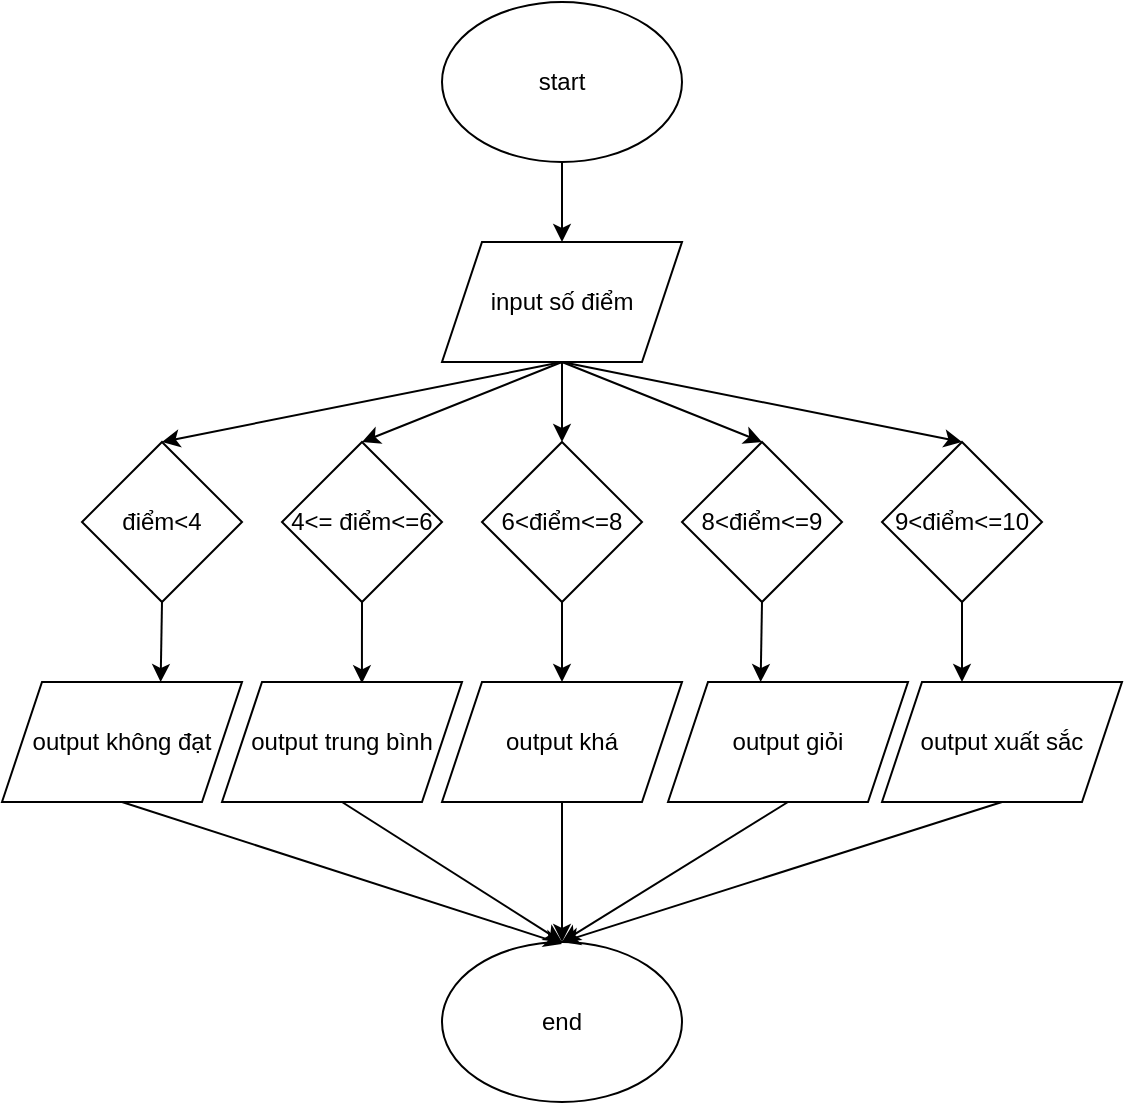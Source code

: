 <mxfile version="24.8.6">
  <diagram id="tSYgn37cOfRXaH5Iv-jS" name="Trang-1">
    <mxGraphModel dx="750" dy="421" grid="1" gridSize="10" guides="1" tooltips="1" connect="1" arrows="1" fold="1" page="1" pageScale="1" pageWidth="827" pageHeight="1169" math="0" shadow="0">
      <root>
        <mxCell id="0" />
        <mxCell id="1" parent="0" />
        <mxCell id="XAXJAAVLVas44h4yM_uC-1" value="start" style="ellipse;whiteSpace=wrap;html=1;" parent="1" vertex="1">
          <mxGeometry x="400" y="180" width="120" height="80" as="geometry" />
        </mxCell>
        <mxCell id="bq9hHleHLC97rkbxXC2d-1" value="" style="endArrow=classic;html=1;rounded=0;exitX=0.5;exitY=1;exitDx=0;exitDy=0;entryX=0.5;entryY=0;entryDx=0;entryDy=0;" parent="1" source="XAXJAAVLVas44h4yM_uC-1" target="bq9hHleHLC97rkbxXC2d-2" edge="1">
          <mxGeometry width="50" height="50" relative="1" as="geometry">
            <mxPoint x="360" y="250" as="sourcePoint" />
            <mxPoint x="390" y="300" as="targetPoint" />
            <Array as="points" />
          </mxGeometry>
        </mxCell>
        <mxCell id="bq9hHleHLC97rkbxXC2d-2" value="input số điểm" style="shape=parallelogram;perimeter=parallelogramPerimeter;whiteSpace=wrap;html=1;fixedSize=1;" parent="1" vertex="1">
          <mxGeometry x="400" y="300" width="120" height="60" as="geometry" />
        </mxCell>
        <mxCell id="bq9hHleHLC97rkbxXC2d-3" value="" style="endArrow=classic;html=1;rounded=0;entryX=0.5;entryY=0;entryDx=0;entryDy=0;" parent="1" target="b053vHFL3WGfIDnnokTw-1" edge="1">
          <mxGeometry width="50" height="50" relative="1" as="geometry">
            <mxPoint x="460" y="360" as="sourcePoint" />
            <mxPoint x="390" y="410" as="targetPoint" />
          </mxGeometry>
        </mxCell>
        <mxCell id="bq9hHleHLC97rkbxXC2d-4" value="4&amp;lt;= điểm&amp;lt;=6" style="rhombus;whiteSpace=wrap;html=1;" parent="1" vertex="1">
          <mxGeometry x="320" y="400" width="80" height="80" as="geometry" />
        </mxCell>
        <mxCell id="bq9hHleHLC97rkbxXC2d-5" value="" style="endArrow=classic;html=1;rounded=0;exitX=0.5;exitY=1;exitDx=0;exitDy=0;entryX=0.583;entryY=0.011;entryDx=0;entryDy=0;entryPerimeter=0;" parent="1" source="bq9hHleHLC97rkbxXC2d-4" target="bq9hHleHLC97rkbxXC2d-9" edge="1">
          <mxGeometry width="50" height="50" relative="1" as="geometry">
            <mxPoint x="380" y="550" as="sourcePoint" />
            <mxPoint x="360" y="520" as="targetPoint" />
          </mxGeometry>
        </mxCell>
        <mxCell id="bq9hHleHLC97rkbxXC2d-9" value="output trung bình" style="shape=parallelogram;perimeter=parallelogramPerimeter;whiteSpace=wrap;html=1;fixedSize=1;" parent="1" vertex="1">
          <mxGeometry x="290" y="520" width="120" height="60" as="geometry" />
        </mxCell>
        <mxCell id="bq9hHleHLC97rkbxXC2d-13" value="end" style="ellipse;whiteSpace=wrap;html=1;" parent="1" vertex="1">
          <mxGeometry x="400" y="650" width="120" height="80" as="geometry" />
        </mxCell>
        <mxCell id="bq9hHleHLC97rkbxXC2d-14" value="" style="endArrow=classic;html=1;rounded=0;exitX=0.5;exitY=1;exitDx=0;exitDy=0;entryX=0.5;entryY=0;entryDx=0;entryDy=0;" parent="1" source="bq9hHleHLC97rkbxXC2d-9" target="bq9hHleHLC97rkbxXC2d-13" edge="1">
          <mxGeometry width="50" height="50" relative="1" as="geometry">
            <mxPoint x="520" y="650" as="sourcePoint" />
            <mxPoint x="442" y="712" as="targetPoint" />
          </mxGeometry>
        </mxCell>
        <mxCell id="b053vHFL3WGfIDnnokTw-1" value="6&amp;lt;điểm&amp;lt;=8" style="rhombus;whiteSpace=wrap;html=1;" parent="1" vertex="1">
          <mxGeometry x="420" y="400" width="80" height="80" as="geometry" />
        </mxCell>
        <mxCell id="b053vHFL3WGfIDnnokTw-2" value="" style="endArrow=classic;html=1;rounded=0;exitX=0.5;exitY=1;exitDx=0;exitDy=0;entryX=0.5;entryY=0;entryDx=0;entryDy=0;" parent="1" source="bq9hHleHLC97rkbxXC2d-2" target="bq9hHleHLC97rkbxXC2d-4" edge="1">
          <mxGeometry width="50" height="50" relative="1" as="geometry">
            <mxPoint x="360" y="350" as="sourcePoint" />
            <mxPoint x="410" y="300" as="targetPoint" />
          </mxGeometry>
        </mxCell>
        <mxCell id="b053vHFL3WGfIDnnokTw-3" value="output khá" style="shape=parallelogram;perimeter=parallelogramPerimeter;whiteSpace=wrap;html=1;fixedSize=1;" parent="1" vertex="1">
          <mxGeometry x="400" y="520" width="120" height="60" as="geometry" />
        </mxCell>
        <mxCell id="b053vHFL3WGfIDnnokTw-4" value="" style="endArrow=classic;html=1;rounded=0;exitX=0.5;exitY=1;exitDx=0;exitDy=0;entryX=0.5;entryY=0;entryDx=0;entryDy=0;" parent="1" source="b053vHFL3WGfIDnnokTw-1" target="b053vHFL3WGfIDnnokTw-3" edge="1">
          <mxGeometry width="50" height="50" relative="1" as="geometry">
            <mxPoint x="350" y="490" as="sourcePoint" />
            <mxPoint x="330" y="530" as="targetPoint" />
          </mxGeometry>
        </mxCell>
        <mxCell id="b053vHFL3WGfIDnnokTw-5" value="" style="endArrow=classic;html=1;rounded=0;exitX=0.5;exitY=1;exitDx=0;exitDy=0;entryX=0.5;entryY=0;entryDx=0;entryDy=0;" parent="1" source="b053vHFL3WGfIDnnokTw-3" target="bq9hHleHLC97rkbxXC2d-13" edge="1">
          <mxGeometry width="50" height="50" relative="1" as="geometry">
            <mxPoint x="330" y="590" as="sourcePoint" />
            <mxPoint x="410" y="650" as="targetPoint" />
          </mxGeometry>
        </mxCell>
        <mxCell id="bDQf5zO3-ggtIAaz2QFF-1" value="8&amp;lt;điểm&amp;lt;=9" style="rhombus;whiteSpace=wrap;html=1;" vertex="1" parent="1">
          <mxGeometry x="520" y="400" width="80" height="80" as="geometry" />
        </mxCell>
        <mxCell id="bDQf5zO3-ggtIAaz2QFF-2" value="9&amp;lt;điểm&amp;lt;=10" style="rhombus;whiteSpace=wrap;html=1;" vertex="1" parent="1">
          <mxGeometry x="620" y="400" width="80" height="80" as="geometry" />
        </mxCell>
        <mxCell id="bDQf5zO3-ggtIAaz2QFF-3" value="điểm&amp;lt;4" style="rhombus;whiteSpace=wrap;html=1;" vertex="1" parent="1">
          <mxGeometry x="220" y="400" width="80" height="80" as="geometry" />
        </mxCell>
        <mxCell id="bDQf5zO3-ggtIAaz2QFF-4" value="output giỏi" style="shape=parallelogram;perimeter=parallelogramPerimeter;whiteSpace=wrap;html=1;fixedSize=1;" vertex="1" parent="1">
          <mxGeometry x="513" y="520" width="120" height="60" as="geometry" />
        </mxCell>
        <mxCell id="bDQf5zO3-ggtIAaz2QFF-5" value="output không đạt" style="shape=parallelogram;perimeter=parallelogramPerimeter;whiteSpace=wrap;html=1;fixedSize=1;" vertex="1" parent="1">
          <mxGeometry x="180" y="520" width="120" height="60" as="geometry" />
        </mxCell>
        <mxCell id="bDQf5zO3-ggtIAaz2QFF-6" value="output xuất sắc" style="shape=parallelogram;perimeter=parallelogramPerimeter;whiteSpace=wrap;html=1;fixedSize=1;" vertex="1" parent="1">
          <mxGeometry x="620" y="520" width="120" height="60" as="geometry" />
        </mxCell>
        <mxCell id="bDQf5zO3-ggtIAaz2QFF-7" value="" style="endArrow=classic;html=1;rounded=0;exitX=0.5;exitY=1;exitDx=0;exitDy=0;" edge="1" parent="1" source="bDQf5zO3-ggtIAaz2QFF-5">
          <mxGeometry width="50" height="50" relative="1" as="geometry">
            <mxPoint x="370" y="550" as="sourcePoint" />
            <mxPoint x="460" y="651" as="targetPoint" />
          </mxGeometry>
        </mxCell>
        <mxCell id="bDQf5zO3-ggtIAaz2QFF-8" value="" style="endArrow=classic;html=1;rounded=0;entryX=0.5;entryY=0;entryDx=0;entryDy=0;exitX=0.5;exitY=1;exitDx=0;exitDy=0;" edge="1" parent="1" source="bDQf5zO3-ggtIAaz2QFF-4" target="bq9hHleHLC97rkbxXC2d-13">
          <mxGeometry width="50" height="50" relative="1" as="geometry">
            <mxPoint x="370" y="550" as="sourcePoint" />
            <mxPoint x="420" y="500" as="targetPoint" />
          </mxGeometry>
        </mxCell>
        <mxCell id="bDQf5zO3-ggtIAaz2QFF-9" value="" style="endArrow=classic;html=1;rounded=0;exitX=0.5;exitY=1;exitDx=0;exitDy=0;entryX=0.5;entryY=0;entryDx=0;entryDy=0;" edge="1" parent="1" source="bDQf5zO3-ggtIAaz2QFF-6" target="bq9hHleHLC97rkbxXC2d-13">
          <mxGeometry width="50" height="50" relative="1" as="geometry">
            <mxPoint x="370" y="550" as="sourcePoint" />
            <mxPoint x="516" y="675" as="targetPoint" />
          </mxGeometry>
        </mxCell>
        <mxCell id="bDQf5zO3-ggtIAaz2QFF-10" value="" style="endArrow=classic;html=1;rounded=0;entryX=0.5;entryY=0;entryDx=0;entryDy=0;exitX=0.5;exitY=1;exitDx=0;exitDy=0;" edge="1" parent="1" source="bq9hHleHLC97rkbxXC2d-2" target="bDQf5zO3-ggtIAaz2QFF-3">
          <mxGeometry width="50" height="50" relative="1" as="geometry">
            <mxPoint x="370" y="350" as="sourcePoint" />
            <mxPoint x="420" y="300" as="targetPoint" />
          </mxGeometry>
        </mxCell>
        <mxCell id="bDQf5zO3-ggtIAaz2QFF-11" value="" style="endArrow=classic;html=1;rounded=0;entryX=0.5;entryY=0;entryDx=0;entryDy=0;" edge="1" parent="1" target="bDQf5zO3-ggtIAaz2QFF-1">
          <mxGeometry width="50" height="50" relative="1" as="geometry">
            <mxPoint x="460" y="360" as="sourcePoint" />
            <mxPoint x="420" y="400" as="targetPoint" />
          </mxGeometry>
        </mxCell>
        <mxCell id="bDQf5zO3-ggtIAaz2QFF-12" value="" style="endArrow=classic;html=1;rounded=0;entryX=0.5;entryY=0;entryDx=0;entryDy=0;exitX=0.5;exitY=1;exitDx=0;exitDy=0;" edge="1" parent="1" source="bq9hHleHLC97rkbxXC2d-2" target="bDQf5zO3-ggtIAaz2QFF-2">
          <mxGeometry width="50" height="50" relative="1" as="geometry">
            <mxPoint x="370" y="450" as="sourcePoint" />
            <mxPoint x="420" y="400" as="targetPoint" />
          </mxGeometry>
        </mxCell>
        <mxCell id="bDQf5zO3-ggtIAaz2QFF-13" value="" style="endArrow=classic;html=1;rounded=0;entryX=0.661;entryY=0;entryDx=0;entryDy=0;entryPerimeter=0;exitX=0.5;exitY=1;exitDx=0;exitDy=0;" edge="1" parent="1" source="bDQf5zO3-ggtIAaz2QFF-3" target="bDQf5zO3-ggtIAaz2QFF-5">
          <mxGeometry width="50" height="50" relative="1" as="geometry">
            <mxPoint x="370" y="450" as="sourcePoint" />
            <mxPoint x="420" y="400" as="targetPoint" />
          </mxGeometry>
        </mxCell>
        <mxCell id="bDQf5zO3-ggtIAaz2QFF-14" value="" style="endArrow=classic;html=1;rounded=0;entryX=0.386;entryY=0;entryDx=0;entryDy=0;entryPerimeter=0;exitX=0.5;exitY=1;exitDx=0;exitDy=0;" edge="1" parent="1" source="bDQf5zO3-ggtIAaz2QFF-1" target="bDQf5zO3-ggtIAaz2QFF-4">
          <mxGeometry width="50" height="50" relative="1" as="geometry">
            <mxPoint x="370" y="450" as="sourcePoint" />
            <mxPoint x="420" y="400" as="targetPoint" />
          </mxGeometry>
        </mxCell>
        <mxCell id="bDQf5zO3-ggtIAaz2QFF-15" value="" style="endArrow=classic;html=1;rounded=0;exitX=0.5;exitY=1;exitDx=0;exitDy=0;" edge="1" parent="1" source="bDQf5zO3-ggtIAaz2QFF-2">
          <mxGeometry width="50" height="50" relative="1" as="geometry">
            <mxPoint x="370" y="450" as="sourcePoint" />
            <mxPoint x="660" y="520" as="targetPoint" />
          </mxGeometry>
        </mxCell>
      </root>
    </mxGraphModel>
  </diagram>
</mxfile>
